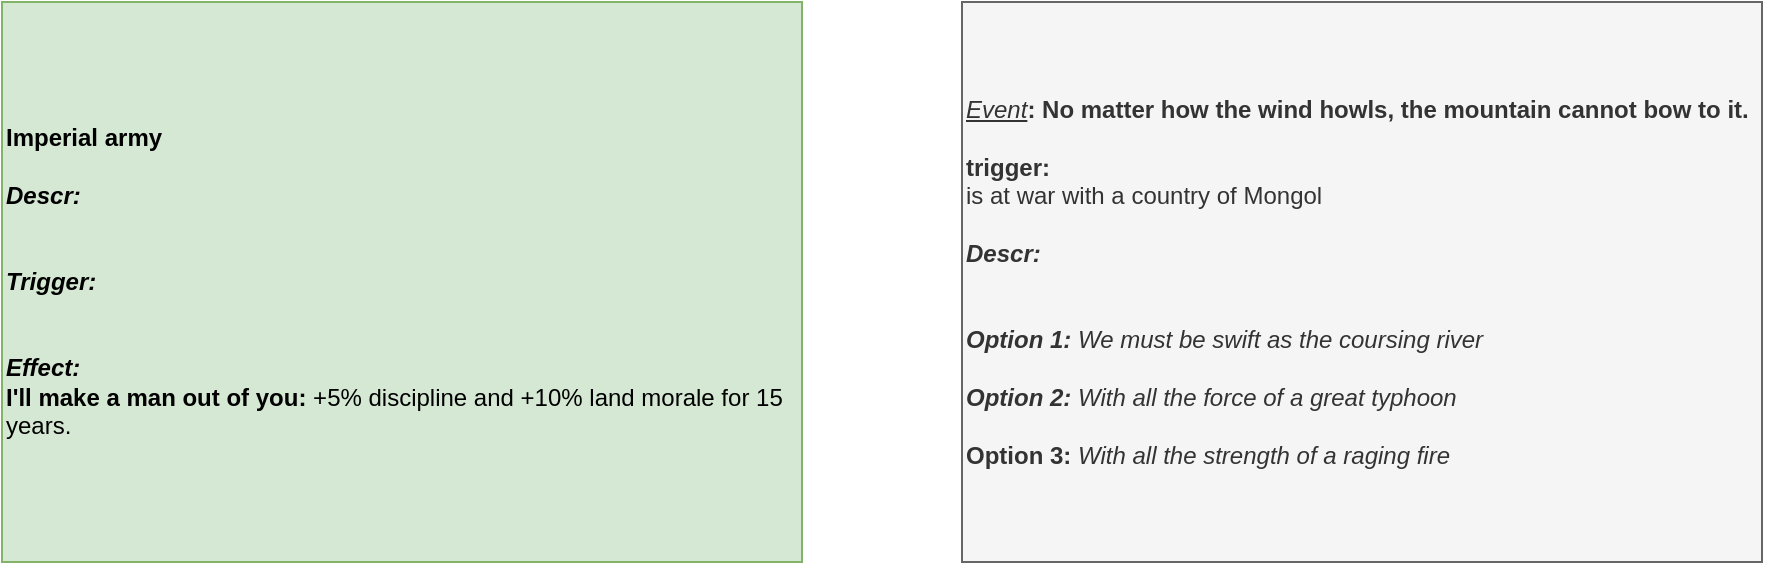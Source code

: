 <mxfile version="12.4.2" type="device" pages="1"><diagram id="3ThxYnMeTkq3xqjrzViH" name="Page-1"><mxGraphModel dx="1185" dy="693" grid="1" gridSize="10" guides="1" tooltips="1" connect="1" arrows="1" fold="1" page="1" pageScale="1" pageWidth="827" pageHeight="1169" math="0" shadow="0"><root><mxCell id="0"/><mxCell id="1" parent="0"/><mxCell id="0Eq2Q-f7n7U2jBG5byL6-1" value="&lt;div style=&quot;font-size: 12px&quot;&gt;&lt;/div&gt;&lt;i&gt;&lt;u&gt;Event&lt;/u&gt;&lt;/i&gt;&lt;b&gt;:&amp;nbsp;&lt;/b&gt;&lt;b&gt;No matter how the wind howls, the mountain cannot bow to it.&lt;/b&gt;&lt;div style=&quot;font-size: 12px&quot;&gt;&lt;b&gt;&lt;br&gt;&lt;/b&gt;&lt;/div&gt;&lt;div style=&quot;font-size: 12px&quot;&gt;&lt;b&gt;trigger:&amp;nbsp;&lt;/b&gt;&lt;/div&gt;&lt;div style=&quot;font-size: 12px&quot;&gt;is at war with a country of Mongol&lt;/div&gt;&lt;div style=&quot;font-size: 12px&quot;&gt;&lt;br&gt;&lt;/div&gt;&lt;div&gt;&lt;font&gt;&lt;div style=&quot;font-size: 12px&quot;&gt;&lt;b style=&quot;font-size: 12px&quot;&gt;&lt;i style=&quot;font-size: 12px&quot;&gt;Descr:&lt;/i&gt;&lt;/b&gt;&lt;/div&gt;&lt;div&gt;&lt;br&gt;&lt;/div&gt;&lt;/font&gt;&lt;/div&gt;&lt;div&gt;&lt;br&gt;&lt;/div&gt;&lt;div style=&quot;font-size: 12px&quot;&gt;&lt;/div&gt;&lt;font&gt;&lt;b style=&quot;font-size: 12px ; font-style: italic&quot;&gt;Option 1:&lt;/b&gt;&lt;span style=&quot;font-size: 12px ; font-style: italic&quot;&gt;&amp;nbsp;&lt;/span&gt;&lt;i&gt;We must be swift as the coursing river&lt;/i&gt;&lt;br&gt;&lt;br&gt;&lt;i&gt;&lt;b style=&quot;font-size: 12px&quot;&gt;Option 2:&amp;nbsp;&lt;/b&gt;With all the force of a great typhoon&lt;br&gt;&lt;/i&gt;&lt;b&gt;&lt;br&gt;Option 3:&lt;/b&gt;&amp;nbsp;&lt;i&gt;With all the strength of a raging fire&lt;/i&gt;&lt;br&gt;&lt;/font&gt;" style="rounded=0;whiteSpace=wrap;html=1;align=left;fontSize=12;fillColor=#f5f5f5;strokeColor=#666666;fontColor=#333333;" parent="1" vertex="1"><mxGeometry x="480" width="400" height="280" as="geometry"/></mxCell><mxCell id="0Eq2Q-f7n7U2jBG5byL6-2" value="&lt;div style=&quot;font-size: 12px&quot; align=&quot;left&quot;&gt;&lt;b&gt;Imperial army&lt;/b&gt;&lt;/div&gt;&lt;div style=&quot;font-size: 12px&quot; align=&quot;left&quot;&gt;&lt;b&gt;&lt;br&gt;&lt;/b&gt;&lt;/div&gt;&lt;div style=&quot;font-size: 12px&quot; align=&quot;left&quot;&gt;&lt;font style=&quot;font-size: 12px&quot;&gt;&lt;span style=&quot;font-size: 12px&quot;&gt;&lt;font style=&quot;font-size: 12px&quot;&gt;&lt;i style=&quot;font-size: 12px&quot;&gt;&lt;b style=&quot;font-size: 12px&quot;&gt;Descr:&lt;/b&gt;&lt;/i&gt;&lt;/font&gt;&lt;/span&gt;&lt;/font&gt;&lt;/div&gt;&lt;div style=&quot;font-size: 12px&quot; align=&quot;left&quot;&gt;&lt;div align=&quot;left&quot; style=&quot;font-size: 12px&quot;&gt;&lt;br&gt;&lt;/div&gt;&lt;div align=&quot;left&quot; style=&quot;font-size: 12px&quot;&gt;&lt;br&gt;&lt;/div&gt;&lt;/div&gt;&lt;div style=&quot;font-size: 12px&quot; align=&quot;left&quot;&gt;&lt;font style=&quot;font-size: 12px&quot;&gt;&lt;b style=&quot;font-size: 12px&quot;&gt;&lt;i style=&quot;font-size: 12px&quot;&gt;Trigger:&lt;/i&gt;&lt;/b&gt;&lt;/font&gt;&lt;/div&gt;&lt;div style=&quot;font-size: 12px&quot; align=&quot;left&quot;&gt;&lt;br&gt;&lt;/div&gt;&lt;div style=&quot;font-size: 12px&quot; align=&quot;left&quot;&gt;&lt;br&gt;&lt;/div&gt;&lt;div style=&quot;font-size: 12px&quot; align=&quot;left&quot;&gt;&lt;font style=&quot;font-size: 12px&quot;&gt;&lt;font style=&quot;font-size: 12px&quot;&gt;&lt;b style=&quot;font-size: 12px&quot;&gt;&lt;i style=&quot;font-size: 12px&quot;&gt;Effect:&lt;/i&gt;&lt;/b&gt;&lt;/font&gt;&lt;/font&gt;&lt;/div&gt;&lt;b&gt;I'll make a man out of you&lt;/b&gt;&lt;b&gt;:&lt;/b&gt;&lt;span&gt;&amp;nbsp;+&lt;/span&gt;&lt;span&gt;5% discipline and +10% land morale for 15 years.&lt;/span&gt;&lt;b&gt;&lt;br&gt;&lt;/b&gt;" style="rounded=0;whiteSpace=wrap;html=1;align=left;fontSize=12;fillColor=#d5e8d4;strokeColor=#82b366;" parent="1" vertex="1"><mxGeometry width="400" height="280" as="geometry"/></mxCell></root></mxGraphModel></diagram></mxfile>